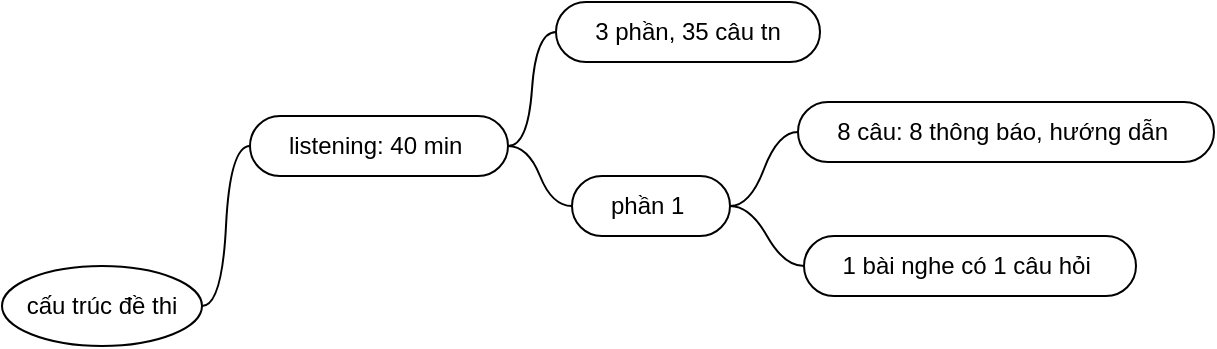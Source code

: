 <mxfile version="24.7.14">
  <diagram name="Trang-1" id="_VM0MQYbhJ28y2sZ4-F6">
    <mxGraphModel dx="1176" dy="511" grid="0" gridSize="10" guides="1" tooltips="1" connect="1" arrows="1" fold="1" page="1" pageScale="1" pageWidth="827" pageHeight="1169" math="0" shadow="0">
      <root>
        <mxCell id="0" />
        <mxCell id="1" parent="0" />
        <mxCell id="Zkv2kU7U77iVJ3DsSLsE-1" value="cấu trúc đề thi" style="ellipse;whiteSpace=wrap;html=1;align=center;newEdgeStyle={&quot;edgeStyle&quot;:&quot;entityRelationEdgeStyle&quot;,&quot;startArrow&quot;:&quot;none&quot;,&quot;endArrow&quot;:&quot;none&quot;,&quot;segment&quot;:10,&quot;curved&quot;:1,&quot;sourcePerimeterSpacing&quot;:0,&quot;targetPerimeterSpacing&quot;:0};treeFolding=1;treeMoving=1;" vertex="1" parent="1">
          <mxGeometry x="26" y="502" width="100" height="40" as="geometry" />
        </mxCell>
        <mxCell id="Zkv2kU7U77iVJ3DsSLsE-2" value="listening: 40 min&amp;nbsp;" style="whiteSpace=wrap;html=1;rounded=1;arcSize=50;align=center;verticalAlign=middle;strokeWidth=1;autosize=1;spacing=4;treeFolding=1;treeMoving=1;newEdgeStyle={&quot;edgeStyle&quot;:&quot;entityRelationEdgeStyle&quot;,&quot;startArrow&quot;:&quot;none&quot;,&quot;endArrow&quot;:&quot;none&quot;,&quot;segment&quot;:10,&quot;curved&quot;:1,&quot;sourcePerimeterSpacing&quot;:0,&quot;targetPerimeterSpacing&quot;:0};" vertex="1" parent="1">
          <mxGeometry x="150" y="427" width="129" height="30" as="geometry" />
        </mxCell>
        <mxCell id="Zkv2kU7U77iVJ3DsSLsE-3" value="" style="edgeStyle=entityRelationEdgeStyle;startArrow=none;endArrow=none;segment=10;curved=1;sourcePerimeterSpacing=0;targetPerimeterSpacing=0;rounded=0;exitX=1;exitY=0.5;exitDx=0;exitDy=0;" edge="1" target="Zkv2kU7U77iVJ3DsSLsE-2" parent="1" source="Zkv2kU7U77iVJ3DsSLsE-1">
          <mxGeometry relative="1" as="geometry">
            <mxPoint x="162" y="473" as="sourcePoint" />
            <Array as="points">
              <mxPoint x="116" y="525" />
            </Array>
          </mxGeometry>
        </mxCell>
        <mxCell id="Zkv2kU7U77iVJ3DsSLsE-4" value="3 phần, 35 câu tn" style="whiteSpace=wrap;html=1;rounded=1;arcSize=50;align=center;verticalAlign=middle;strokeWidth=1;autosize=1;spacing=4;treeFolding=1;treeMoving=1;newEdgeStyle={&quot;edgeStyle&quot;:&quot;entityRelationEdgeStyle&quot;,&quot;startArrow&quot;:&quot;none&quot;,&quot;endArrow&quot;:&quot;none&quot;,&quot;segment&quot;:10,&quot;curved&quot;:1,&quot;sourcePerimeterSpacing&quot;:0,&quot;targetPerimeterSpacing&quot;:0};" vertex="1" parent="1">
          <mxGeometry x="303" y="370" width="132" height="30" as="geometry" />
        </mxCell>
        <mxCell id="Zkv2kU7U77iVJ3DsSLsE-5" value="" style="edgeStyle=entityRelationEdgeStyle;startArrow=none;endArrow=none;segment=10;curved=1;sourcePerimeterSpacing=0;targetPerimeterSpacing=0;rounded=0;" edge="1" target="Zkv2kU7U77iVJ3DsSLsE-4" parent="1" source="Zkv2kU7U77iVJ3DsSLsE-2">
          <mxGeometry relative="1" as="geometry">
            <mxPoint x="381" y="453" as="sourcePoint" />
          </mxGeometry>
        </mxCell>
        <mxCell id="Zkv2kU7U77iVJ3DsSLsE-7" value="phần 1&amp;nbsp;" style="whiteSpace=wrap;html=1;rounded=1;arcSize=50;align=center;verticalAlign=middle;strokeWidth=1;autosize=1;spacing=4;treeFolding=1;treeMoving=1;newEdgeStyle={&quot;edgeStyle&quot;:&quot;entityRelationEdgeStyle&quot;,&quot;startArrow&quot;:&quot;none&quot;,&quot;endArrow&quot;:&quot;none&quot;,&quot;segment&quot;:10,&quot;curved&quot;:1,&quot;sourcePerimeterSpacing&quot;:0,&quot;targetPerimeterSpacing&quot;:0};" vertex="1" parent="1">
          <mxGeometry x="311" y="457" width="79" height="30" as="geometry" />
        </mxCell>
        <mxCell id="Zkv2kU7U77iVJ3DsSLsE-8" value="" style="edgeStyle=entityRelationEdgeStyle;startArrow=none;endArrow=none;segment=10;curved=1;sourcePerimeterSpacing=0;targetPerimeterSpacing=0;rounded=0;" edge="1" target="Zkv2kU7U77iVJ3DsSLsE-7" parent="1" source="Zkv2kU7U77iVJ3DsSLsE-2">
          <mxGeometry relative="1" as="geometry">
            <mxPoint x="317" y="472" as="sourcePoint" />
          </mxGeometry>
        </mxCell>
        <mxCell id="Zkv2kU7U77iVJ3DsSLsE-9" value="8 câu: 8 thông báo, hướng dẫn&amp;nbsp;" style="whiteSpace=wrap;html=1;rounded=1;arcSize=50;align=center;verticalAlign=middle;strokeWidth=1;autosize=1;spacing=4;treeFolding=1;treeMoving=1;newEdgeStyle={&quot;edgeStyle&quot;:&quot;entityRelationEdgeStyle&quot;,&quot;startArrow&quot;:&quot;none&quot;,&quot;endArrow&quot;:&quot;none&quot;,&quot;segment&quot;:10,&quot;curved&quot;:1,&quot;sourcePerimeterSpacing&quot;:0,&quot;targetPerimeterSpacing&quot;:0};" vertex="1" parent="1">
          <mxGeometry x="424" y="420" width="208" height="30" as="geometry" />
        </mxCell>
        <mxCell id="Zkv2kU7U77iVJ3DsSLsE-10" value="" style="edgeStyle=entityRelationEdgeStyle;startArrow=none;endArrow=none;segment=10;curved=1;sourcePerimeterSpacing=0;targetPerimeterSpacing=0;rounded=0;exitX=1;exitY=0.5;exitDx=0;exitDy=0;" edge="1" target="Zkv2kU7U77iVJ3DsSLsE-9" parent="1" source="Zkv2kU7U77iVJ3DsSLsE-7">
          <mxGeometry relative="1" as="geometry">
            <mxPoint x="505" y="465" as="sourcePoint" />
          </mxGeometry>
        </mxCell>
        <mxCell id="Zkv2kU7U77iVJ3DsSLsE-17" value="1 bài nghe có 1 câu hỏi&amp;nbsp;" style="whiteSpace=wrap;html=1;rounded=1;arcSize=50;align=center;verticalAlign=middle;strokeWidth=1;autosize=1;spacing=4;treeFolding=1;treeMoving=1;newEdgeStyle={&quot;edgeStyle&quot;:&quot;entityRelationEdgeStyle&quot;,&quot;startArrow&quot;:&quot;none&quot;,&quot;endArrow&quot;:&quot;none&quot;,&quot;segment&quot;:10,&quot;curved&quot;:1,&quot;sourcePerimeterSpacing&quot;:0,&quot;targetPerimeterSpacing&quot;:0};" vertex="1" parent="1">
          <mxGeometry x="427" y="487" width="166" height="30" as="geometry" />
        </mxCell>
        <mxCell id="Zkv2kU7U77iVJ3DsSLsE-18" value="" style="edgeStyle=entityRelationEdgeStyle;startArrow=none;endArrow=none;segment=10;curved=1;sourcePerimeterSpacing=0;targetPerimeterSpacing=0;rounded=0;" edge="1" target="Zkv2kU7U77iVJ3DsSLsE-17" parent="1" source="Zkv2kU7U77iVJ3DsSLsE-7">
          <mxGeometry relative="1" as="geometry">
            <mxPoint x="342" y="578" as="sourcePoint" />
          </mxGeometry>
        </mxCell>
      </root>
    </mxGraphModel>
  </diagram>
</mxfile>
